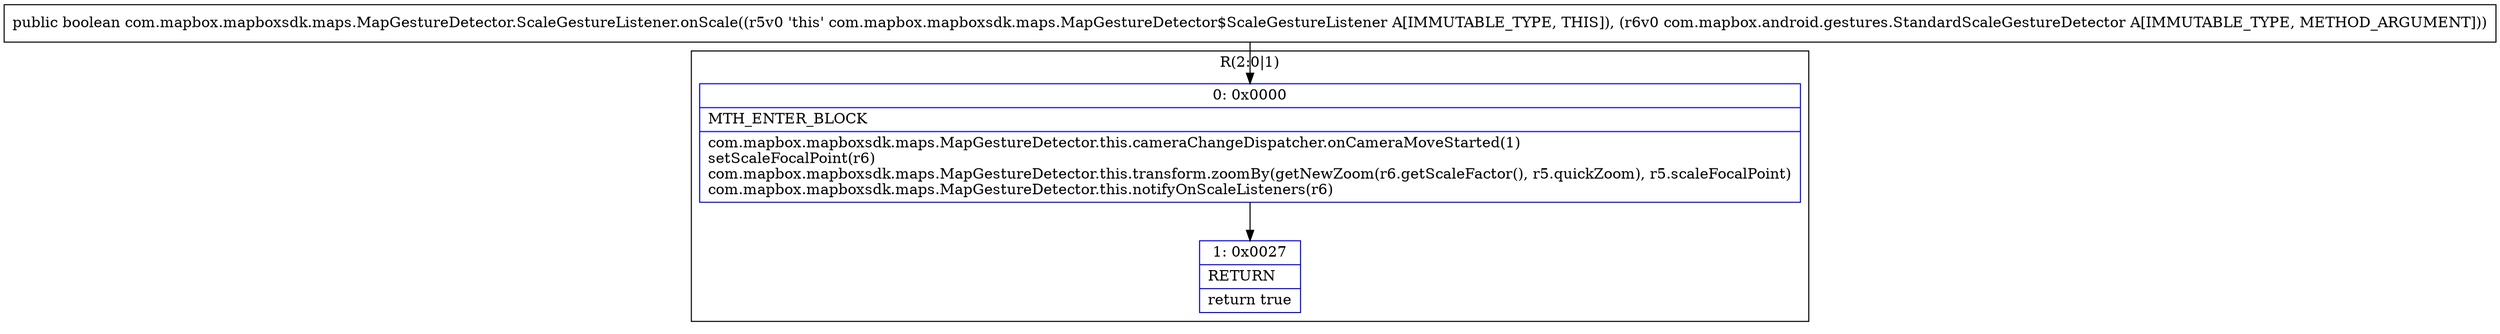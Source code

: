 digraph "CFG forcom.mapbox.mapboxsdk.maps.MapGestureDetector.ScaleGestureListener.onScale(Lcom\/mapbox\/android\/gestures\/StandardScaleGestureDetector;)Z" {
subgraph cluster_Region_1292276927 {
label = "R(2:0|1)";
node [shape=record,color=blue];
Node_0 [shape=record,label="{0\:\ 0x0000|MTH_ENTER_BLOCK\l|com.mapbox.mapboxsdk.maps.MapGestureDetector.this.cameraChangeDispatcher.onCameraMoveStarted(1)\lsetScaleFocalPoint(r6)\lcom.mapbox.mapboxsdk.maps.MapGestureDetector.this.transform.zoomBy(getNewZoom(r6.getScaleFactor(), r5.quickZoom), r5.scaleFocalPoint)\lcom.mapbox.mapboxsdk.maps.MapGestureDetector.this.notifyOnScaleListeners(r6)\l}"];
Node_1 [shape=record,label="{1\:\ 0x0027|RETURN\l|return true\l}"];
}
MethodNode[shape=record,label="{public boolean com.mapbox.mapboxsdk.maps.MapGestureDetector.ScaleGestureListener.onScale((r5v0 'this' com.mapbox.mapboxsdk.maps.MapGestureDetector$ScaleGestureListener A[IMMUTABLE_TYPE, THIS]), (r6v0 com.mapbox.android.gestures.StandardScaleGestureDetector A[IMMUTABLE_TYPE, METHOD_ARGUMENT])) }"];
MethodNode -> Node_0;
Node_0 -> Node_1;
}

